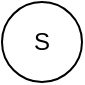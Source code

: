 <mxfile version="13.8.7" type="github">
  <diagram id="SAigg0MyCzU5r8fSP_lx" name="Page-1">
    <mxGraphModel dx="1422" dy="772" grid="1" gridSize="10" guides="1" tooltips="1" connect="1" arrows="1" fold="1" page="1" pageScale="1" pageWidth="827" pageHeight="1169" math="0" shadow="0">
      <root>
        <mxCell id="0" />
        <mxCell id="1" parent="0" />
        <mxCell id="5j-R4E-l8A-RqhonCfC7-1" value="S" style="ellipse;whiteSpace=wrap;html=1;" vertex="1" parent="1">
          <mxGeometry x="394" y="380" width="40" height="40" as="geometry" />
        </mxCell>
      </root>
    </mxGraphModel>
  </diagram>
</mxfile>
